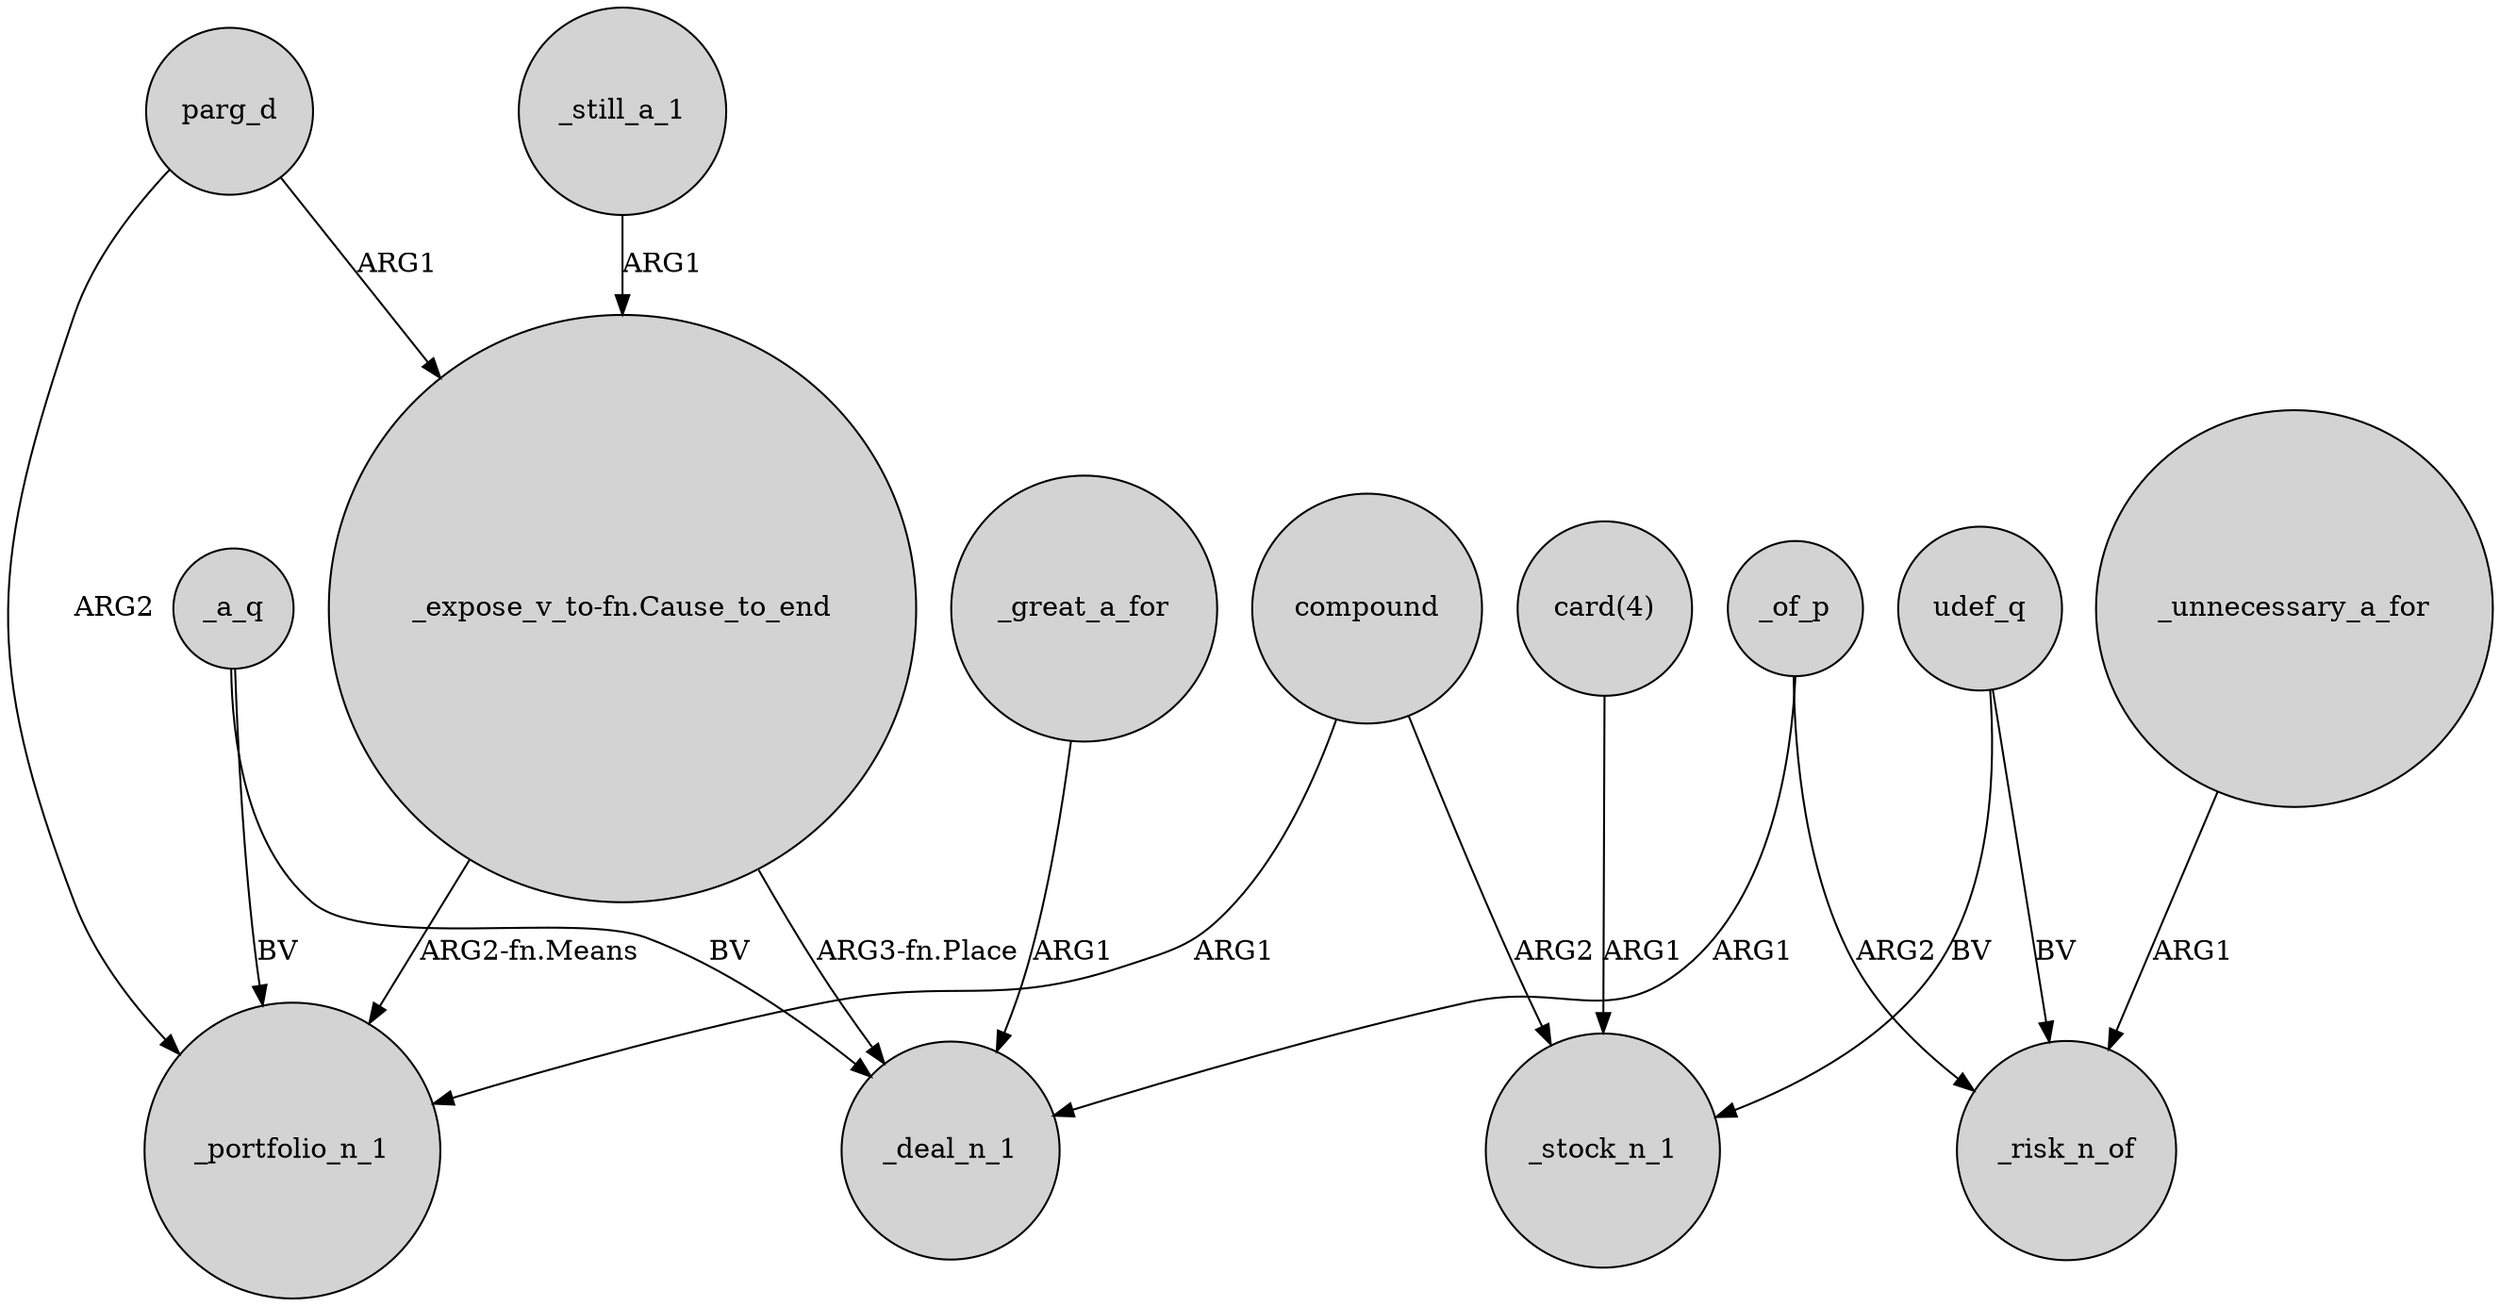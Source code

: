digraph {
	node [shape=circle style=filled]
	compound -> _portfolio_n_1 [label=ARG1]
	_a_q -> _portfolio_n_1 [label=BV]
	_still_a_1 -> "_expose_v_to-fn.Cause_to_end" [label=ARG1]
	_a_q -> _deal_n_1 [label=BV]
	parg_d -> _portfolio_n_1 [label=ARG2]
	parg_d -> "_expose_v_to-fn.Cause_to_end" [label=ARG1]
	udef_q -> _risk_n_of [label=BV]
	"_expose_v_to-fn.Cause_to_end" -> _deal_n_1 [label="ARG3-fn.Place"]
	_unnecessary_a_for -> _risk_n_of [label=ARG1]
	compound -> _stock_n_1 [label=ARG2]
	"_expose_v_to-fn.Cause_to_end" -> _portfolio_n_1 [label="ARG2-fn.Means"]
	_of_p -> _deal_n_1 [label=ARG1]
	"card(4)" -> _stock_n_1 [label=ARG1]
	_great_a_for -> _deal_n_1 [label=ARG1]
	udef_q -> _stock_n_1 [label=BV]
	_of_p -> _risk_n_of [label=ARG2]
}
